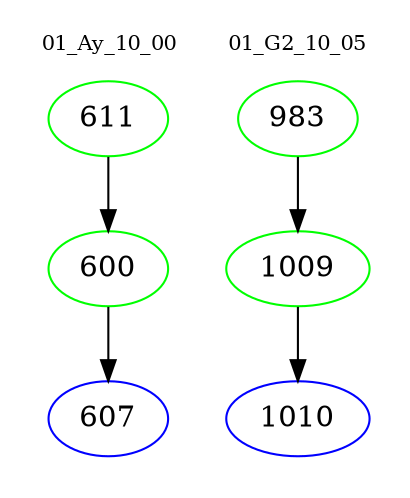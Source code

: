 digraph{
subgraph cluster_0 {
color = white
label = "01_Ay_10_00";
fontsize=10;
T0_611 [label="611", color="green"]
T0_611 -> T0_600 [color="black"]
T0_600 [label="600", color="green"]
T0_600 -> T0_607 [color="black"]
T0_607 [label="607", color="blue"]
}
subgraph cluster_1 {
color = white
label = "01_G2_10_05";
fontsize=10;
T1_983 [label="983", color="green"]
T1_983 -> T1_1009 [color="black"]
T1_1009 [label="1009", color="green"]
T1_1009 -> T1_1010 [color="black"]
T1_1010 [label="1010", color="blue"]
}
}
